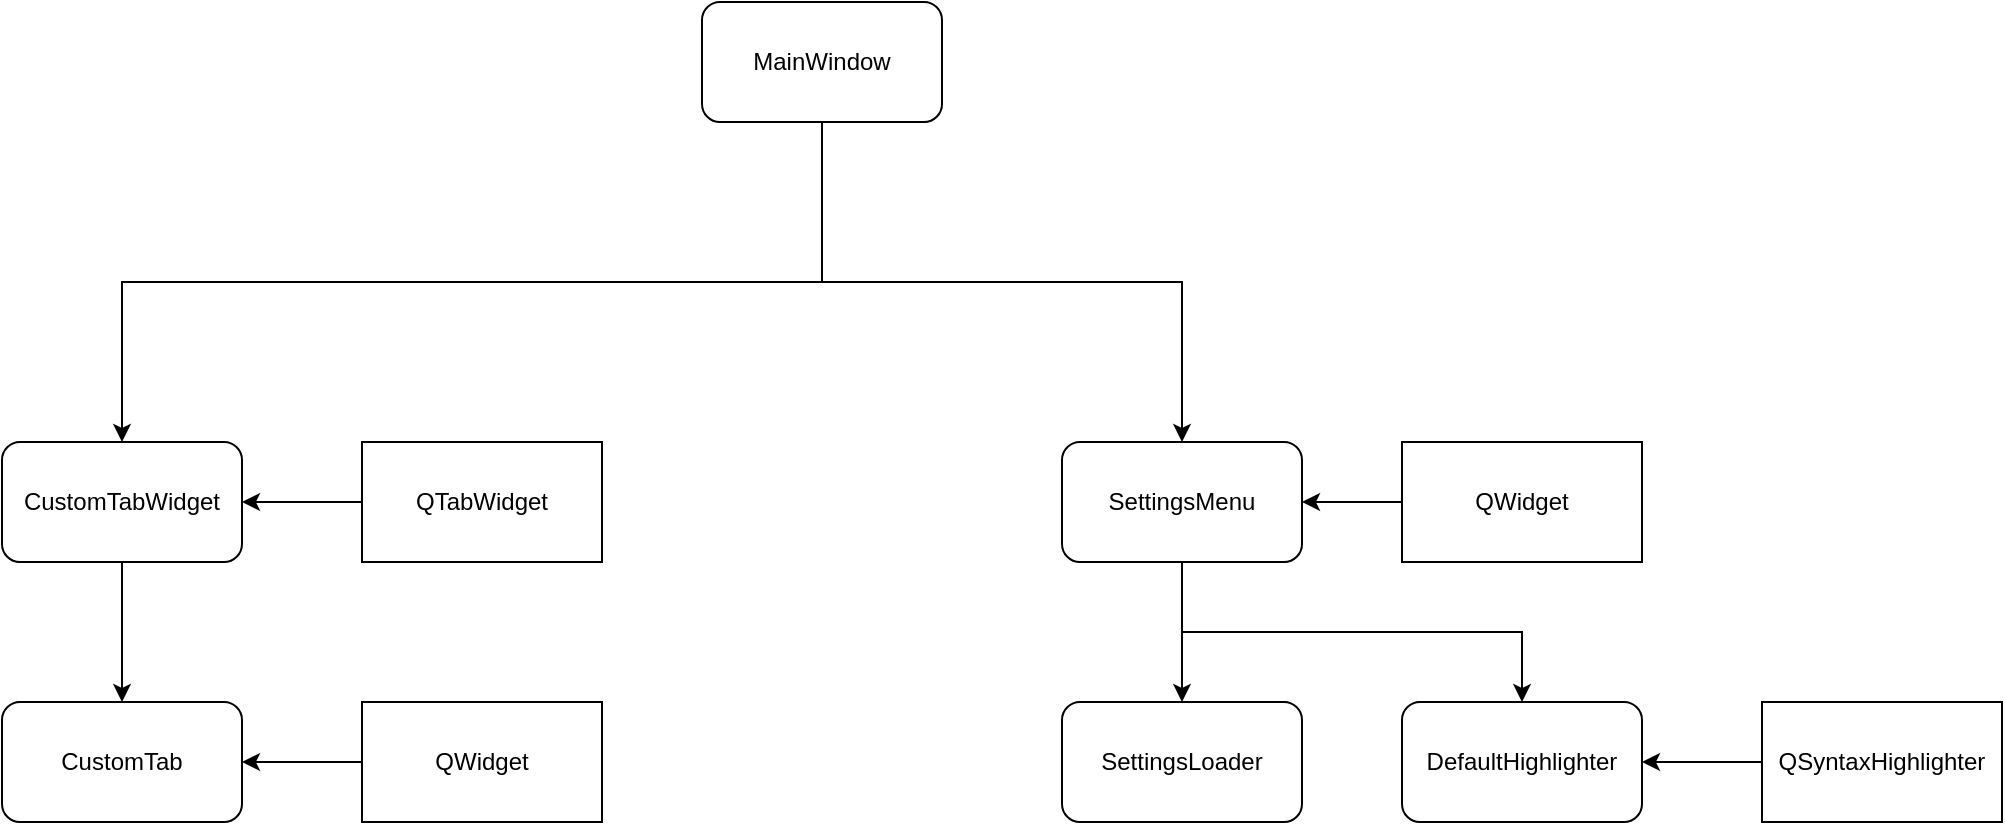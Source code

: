 <mxfile version="13.9.9" type="device"><diagram id="SkBuipWPqv9Cc2lScLyi" name="Page-1"><mxGraphModel dx="2272" dy="822" grid="1" gridSize="10" guides="1" tooltips="1" connect="1" arrows="1" fold="1" page="1" pageScale="1" pageWidth="850" pageHeight="1100" math="0" shadow="0"><root><mxCell id="0"/><mxCell id="1" parent="0"/><mxCell id="VrU-sjTroZ7_F5o0LY8p-8" style="edgeStyle=orthogonalEdgeStyle;rounded=0;orthogonalLoop=1;jettySize=auto;html=1;exitX=0.5;exitY=1;exitDx=0;exitDy=0;entryX=0.5;entryY=0;entryDx=0;entryDy=0;" parent="1" source="VrU-sjTroZ7_F5o0LY8p-1" target="VrU-sjTroZ7_F5o0LY8p-4" edge="1"><mxGeometry relative="1" as="geometry"/></mxCell><mxCell id="Vrv_PUG_dsYuOful1glT-9" style="edgeStyle=orthogonalEdgeStyle;rounded=0;orthogonalLoop=1;jettySize=auto;html=1;exitX=0.5;exitY=1;exitDx=0;exitDy=0;" edge="1" parent="1" source="VrU-sjTroZ7_F5o0LY8p-1" target="Vrv_PUG_dsYuOful1glT-5"><mxGeometry relative="1" as="geometry"/></mxCell><mxCell id="VrU-sjTroZ7_F5o0LY8p-1" value="MainWindow" style="rounded=1;whiteSpace=wrap;html=1;" parent="1" vertex="1"><mxGeometry x="340" y="200" width="120" height="60" as="geometry"/></mxCell><mxCell id="VrU-sjTroZ7_F5o0LY8p-9" value="" style="edgeStyle=orthogonalEdgeStyle;rounded=0;orthogonalLoop=1;jettySize=auto;html=1;" parent="1" source="VrU-sjTroZ7_F5o0LY8p-4" target="VrU-sjTroZ7_F5o0LY8p-6" edge="1"><mxGeometry relative="1" as="geometry"/></mxCell><mxCell id="VrU-sjTroZ7_F5o0LY8p-15" style="edgeStyle=orthogonalEdgeStyle;rounded=0;orthogonalLoop=1;jettySize=auto;html=1;exitX=0.5;exitY=1;exitDx=0;exitDy=0;" parent="1" source="VrU-sjTroZ7_F5o0LY8p-4" target="VrU-sjTroZ7_F5o0LY8p-12" edge="1"><mxGeometry relative="1" as="geometry"/></mxCell><mxCell id="VrU-sjTroZ7_F5o0LY8p-4" value="SettingsMenu" style="rounded=1;whiteSpace=wrap;html=1;" parent="1" vertex="1"><mxGeometry x="520" y="420" width="120" height="60" as="geometry"/></mxCell><mxCell id="VrU-sjTroZ7_F5o0LY8p-6" value="SettingsLoader" style="rounded=1;whiteSpace=wrap;html=1;" parent="1" vertex="1"><mxGeometry x="520" y="550" width="120" height="60" as="geometry"/></mxCell><mxCell id="VrU-sjTroZ7_F5o0LY8p-12" value="DefaultHighlighter" style="rounded=1;whiteSpace=wrap;html=1;" parent="1" vertex="1"><mxGeometry x="690" y="550" width="120" height="60" as="geometry"/></mxCell><mxCell id="VrU-sjTroZ7_F5o0LY8p-14" value="" style="edgeStyle=orthogonalEdgeStyle;rounded=0;orthogonalLoop=1;jettySize=auto;html=1;" parent="1" source="VrU-sjTroZ7_F5o0LY8p-13" target="VrU-sjTroZ7_F5o0LY8p-12" edge="1"><mxGeometry relative="1" as="geometry"/></mxCell><mxCell id="VrU-sjTroZ7_F5o0LY8p-13" value="QSyntaxHighlighter" style="rounded=0;whiteSpace=wrap;html=1;" parent="1" vertex="1"><mxGeometry x="870" y="550" width="120" height="60" as="geometry"/></mxCell><mxCell id="Rjm1Yn_k7lVVIRPZYHVz-1" value="CustomTab" style="rounded=1;whiteSpace=wrap;html=1;" parent="1" vertex="1"><mxGeometry x="-10" y="550" width="120" height="60" as="geometry"/></mxCell><mxCell id="Vrv_PUG_dsYuOful1glT-4" value="" style="edgeStyle=orthogonalEdgeStyle;rounded=0;orthogonalLoop=1;jettySize=auto;html=1;" edge="1" parent="1" source="Vrv_PUG_dsYuOful1glT-3" target="Rjm1Yn_k7lVVIRPZYHVz-1"><mxGeometry relative="1" as="geometry"/></mxCell><mxCell id="Vrv_PUG_dsYuOful1glT-3" value="QWidget" style="rounded=0;whiteSpace=wrap;html=1;" vertex="1" parent="1"><mxGeometry x="170" y="550" width="120" height="60" as="geometry"/></mxCell><mxCell id="Vrv_PUG_dsYuOful1glT-8" value="" style="edgeStyle=orthogonalEdgeStyle;rounded=0;orthogonalLoop=1;jettySize=auto;html=1;" edge="1" parent="1" source="Vrv_PUG_dsYuOful1glT-5" target="Rjm1Yn_k7lVVIRPZYHVz-1"><mxGeometry relative="1" as="geometry"/></mxCell><mxCell id="Vrv_PUG_dsYuOful1glT-5" value="CustomTabWidget" style="rounded=1;whiteSpace=wrap;html=1;" vertex="1" parent="1"><mxGeometry x="-10" y="420" width="120" height="60" as="geometry"/></mxCell><mxCell id="Vrv_PUG_dsYuOful1glT-7" value="" style="edgeStyle=orthogonalEdgeStyle;rounded=0;orthogonalLoop=1;jettySize=auto;html=1;" edge="1" parent="1" source="Vrv_PUG_dsYuOful1glT-6" target="Vrv_PUG_dsYuOful1glT-5"><mxGeometry relative="1" as="geometry"/></mxCell><mxCell id="Vrv_PUG_dsYuOful1glT-6" value="QTabWidget" style="rounded=0;whiteSpace=wrap;html=1;" vertex="1" parent="1"><mxGeometry x="170" y="420" width="120" height="60" as="geometry"/></mxCell><mxCell id="Vrv_PUG_dsYuOful1glT-11" value="" style="edgeStyle=orthogonalEdgeStyle;rounded=0;orthogonalLoop=1;jettySize=auto;html=1;" edge="1" parent="1" source="Vrv_PUG_dsYuOful1glT-10" target="VrU-sjTroZ7_F5o0LY8p-4"><mxGeometry relative="1" as="geometry"/></mxCell><mxCell id="Vrv_PUG_dsYuOful1glT-10" value="QWidget" style="rounded=0;whiteSpace=wrap;html=1;" vertex="1" parent="1"><mxGeometry x="690" y="420" width="120" height="60" as="geometry"/></mxCell></root></mxGraphModel></diagram></mxfile>
